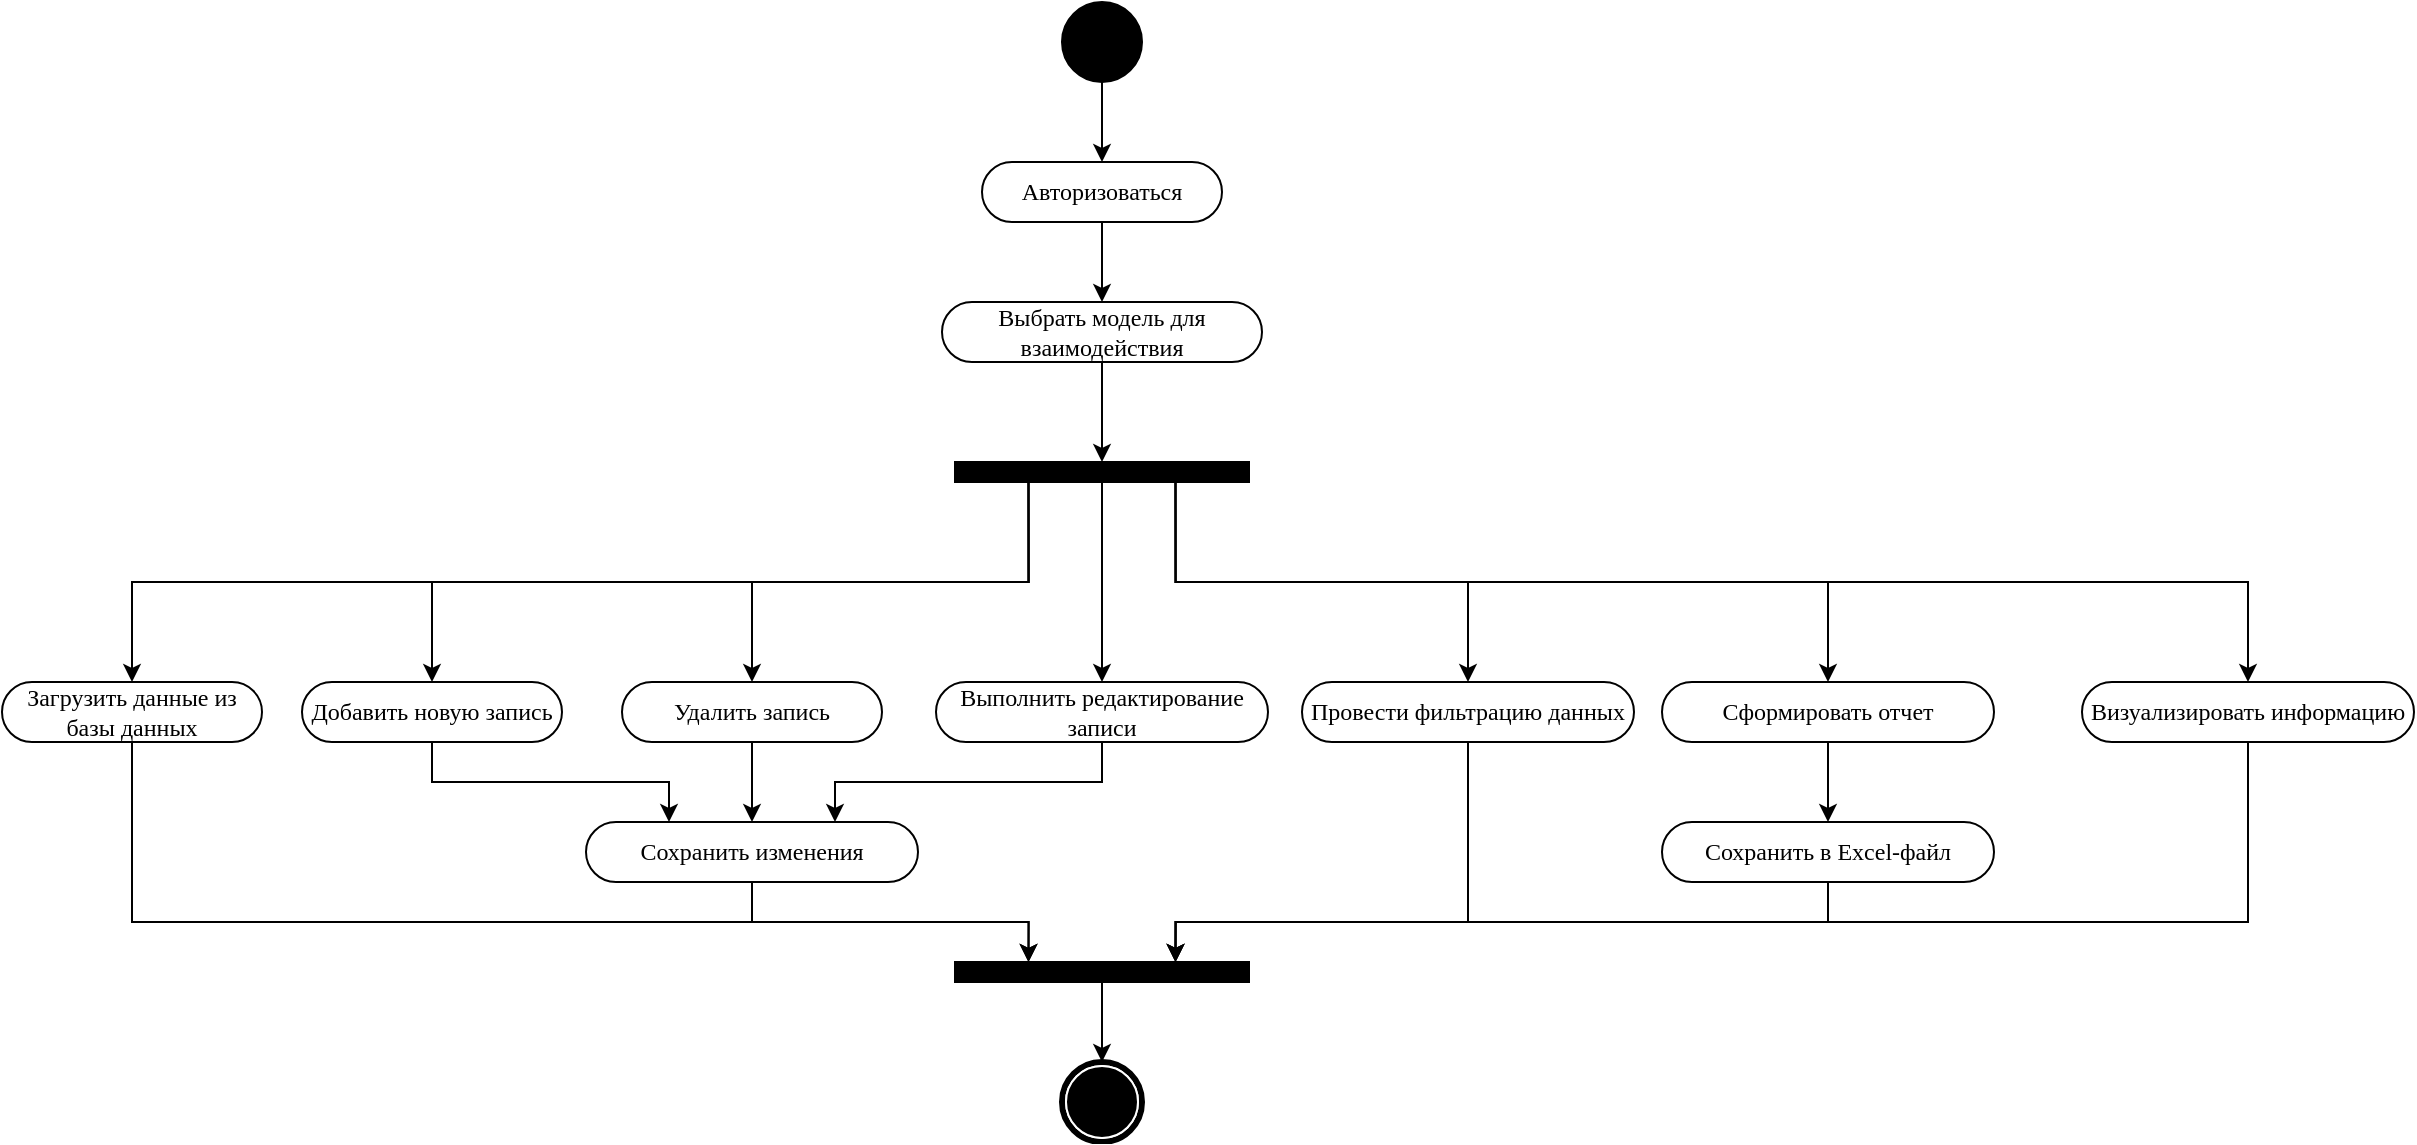 <mxfile version="20.8.16" type="device"><diagram name="Page-1" id="0783ab3e-0a74-02c8-0abd-f7b4e66b4bec"><mxGraphModel dx="1434" dy="836" grid="1" gridSize="10" guides="1" tooltips="1" connect="1" arrows="1" fold="1" page="1" pageScale="1" pageWidth="850" pageHeight="1100" background="none" math="0" shadow="0"><root><mxCell id="0"/><mxCell id="1" parent="0"/><mxCell id="7LlSKcSgOUzQQDhMbtAO-3" style="edgeStyle=orthogonalEdgeStyle;rounded=0;orthogonalLoop=1;jettySize=auto;html=1;exitX=0.5;exitY=1;exitDx=0;exitDy=0;entryX=0.5;entryY=0;entryDx=0;entryDy=0;" parent="1" source="7LlSKcSgOUzQQDhMbtAO-1" target="7LlSKcSgOUzQQDhMbtAO-2" edge="1"><mxGeometry relative="1" as="geometry"/></mxCell><mxCell id="7LlSKcSgOUzQQDhMbtAO-1" value="" style="ellipse;whiteSpace=wrap;html=1;rounded=0;shadow=0;comic=0;labelBackgroundColor=none;strokeWidth=1;fillColor=#000000;fontFamily=Verdana;fontSize=12;align=center;" parent="1" vertex="1"><mxGeometry x="990" y="40" width="40" height="40" as="geometry"/></mxCell><mxCell id="7LlSKcSgOUzQQDhMbtAO-5" style="edgeStyle=orthogonalEdgeStyle;rounded=0;orthogonalLoop=1;jettySize=auto;html=1;exitX=0.5;exitY=1;exitDx=0;exitDy=0;entryX=0.5;entryY=0;entryDx=0;entryDy=0;" parent="1" source="7LlSKcSgOUzQQDhMbtAO-2" target="7LlSKcSgOUzQQDhMbtAO-4" edge="1"><mxGeometry relative="1" as="geometry"/></mxCell><mxCell id="7LlSKcSgOUzQQDhMbtAO-2" value="Авторизоваться" style="rounded=1;whiteSpace=wrap;html=1;shadow=0;comic=0;labelBackgroundColor=none;strokeWidth=1;fontFamily=Verdana;fontSize=12;align=center;arcSize=50;" parent="1" vertex="1"><mxGeometry x="950" y="120" width="120" height="30" as="geometry"/></mxCell><mxCell id="7LlSKcSgOUzQQDhMbtAO-8" style="edgeStyle=orthogonalEdgeStyle;rounded=0;orthogonalLoop=1;jettySize=auto;html=1;exitX=0.5;exitY=1;exitDx=0;exitDy=0;entryX=0.5;entryY=0;entryDx=0;entryDy=0;" parent="1" source="7LlSKcSgOUzQQDhMbtAO-4" target="7LlSKcSgOUzQQDhMbtAO-7" edge="1"><mxGeometry relative="1" as="geometry"/></mxCell><mxCell id="7LlSKcSgOUzQQDhMbtAO-4" value="Выбрать модель для взаимодействия" style="rounded=1;whiteSpace=wrap;html=1;shadow=0;comic=0;labelBackgroundColor=none;strokeWidth=1;fontFamily=Verdana;fontSize=12;align=center;arcSize=50;" parent="1" vertex="1"><mxGeometry x="930" y="190" width="160" height="30" as="geometry"/></mxCell><mxCell id="7LlSKcSgOUzQQDhMbtAO-18" style="edgeStyle=orthogonalEdgeStyle;rounded=0;orthogonalLoop=1;jettySize=auto;html=1;exitX=0.25;exitY=1;exitDx=0;exitDy=0;entryX=0.5;entryY=0;entryDx=0;entryDy=0;" parent="1" source="7LlSKcSgOUzQQDhMbtAO-7" target="7LlSKcSgOUzQQDhMbtAO-9" edge="1"><mxGeometry relative="1" as="geometry"/></mxCell><mxCell id="7LlSKcSgOUzQQDhMbtAO-19" style="edgeStyle=orthogonalEdgeStyle;rounded=0;orthogonalLoop=1;jettySize=auto;html=1;exitX=0.75;exitY=1;exitDx=0;exitDy=0;entryX=0.5;entryY=0;entryDx=0;entryDy=0;" parent="1" source="7LlSKcSgOUzQQDhMbtAO-7" target="7LlSKcSgOUzQQDhMbtAO-16" edge="1"><mxGeometry relative="1" as="geometry"/></mxCell><mxCell id="7LlSKcSgOUzQQDhMbtAO-21" style="edgeStyle=orthogonalEdgeStyle;rounded=0;orthogonalLoop=1;jettySize=auto;html=1;exitX=0.25;exitY=1;exitDx=0;exitDy=0;entryX=0.5;entryY=0;entryDx=0;entryDy=0;" parent="1" source="7LlSKcSgOUzQQDhMbtAO-7" target="7LlSKcSgOUzQQDhMbtAO-10" edge="1"><mxGeometry relative="1" as="geometry"/></mxCell><mxCell id="7LlSKcSgOUzQQDhMbtAO-23" style="edgeStyle=orthogonalEdgeStyle;rounded=0;orthogonalLoop=1;jettySize=auto;html=1;exitX=0.25;exitY=1;exitDx=0;exitDy=0;entryX=0.5;entryY=0;entryDx=0;entryDy=0;" parent="1" source="7LlSKcSgOUzQQDhMbtAO-7" target="7LlSKcSgOUzQQDhMbtAO-11" edge="1"><mxGeometry relative="1" as="geometry"/></mxCell><mxCell id="7LlSKcSgOUzQQDhMbtAO-24" style="edgeStyle=orthogonalEdgeStyle;rounded=0;orthogonalLoop=1;jettySize=auto;html=1;exitX=0.75;exitY=1;exitDx=0;exitDy=0;entryX=0.5;entryY=0;entryDx=0;entryDy=0;" parent="1" source="7LlSKcSgOUzQQDhMbtAO-7" target="7LlSKcSgOUzQQDhMbtAO-14" edge="1"><mxGeometry relative="1" as="geometry"/></mxCell><mxCell id="7LlSKcSgOUzQQDhMbtAO-29" style="edgeStyle=orthogonalEdgeStyle;rounded=0;orthogonalLoop=1;jettySize=auto;html=1;exitX=0.75;exitY=1;exitDx=0;exitDy=0;entryX=0.5;entryY=0;entryDx=0;entryDy=0;" parent="1" source="7LlSKcSgOUzQQDhMbtAO-7" target="7LlSKcSgOUzQQDhMbtAO-13" edge="1"><mxGeometry relative="1" as="geometry"/></mxCell><mxCell id="7LlSKcSgOUzQQDhMbtAO-31" style="edgeStyle=orthogonalEdgeStyle;rounded=0;orthogonalLoop=1;jettySize=auto;html=1;exitX=0.5;exitY=1;exitDx=0;exitDy=0;entryX=0.5;entryY=0;entryDx=0;entryDy=0;" parent="1" source="7LlSKcSgOUzQQDhMbtAO-7" target="7LlSKcSgOUzQQDhMbtAO-27" edge="1"><mxGeometry relative="1" as="geometry"/></mxCell><mxCell id="7LlSKcSgOUzQQDhMbtAO-7" value="" style="whiteSpace=wrap;html=1;rounded=0;shadow=0;comic=0;labelBackgroundColor=none;strokeWidth=1;fillColor=#000000;fontFamily=Verdana;fontSize=12;align=center;rotation=0;" parent="1" vertex="1"><mxGeometry x="936.5" y="270" width="147" height="10" as="geometry"/></mxCell><mxCell id="7LlSKcSgOUzQQDhMbtAO-38" style="edgeStyle=orthogonalEdgeStyle;rounded=0;orthogonalLoop=1;jettySize=auto;html=1;exitX=0.5;exitY=1;exitDx=0;exitDy=0;entryX=0.25;entryY=0;entryDx=0;entryDy=0;" parent="1" source="7LlSKcSgOUzQQDhMbtAO-9" target="7LlSKcSgOUzQQDhMbtAO-36" edge="1"><mxGeometry relative="1" as="geometry"><Array as="points"><mxPoint x="525" y="500"/><mxPoint x="973" y="500"/></Array></mxGeometry></mxCell><mxCell id="7LlSKcSgOUzQQDhMbtAO-9" value="Загрузить данные из базы данных" style="rounded=1;whiteSpace=wrap;html=1;shadow=0;comic=0;labelBackgroundColor=none;strokeWidth=1;fontFamily=Verdana;fontSize=12;align=center;arcSize=50;" parent="1" vertex="1"><mxGeometry x="460" y="380" width="130" height="30" as="geometry"/></mxCell><mxCell id="7LlSKcSgOUzQQDhMbtAO-34" style="edgeStyle=orthogonalEdgeStyle;rounded=0;orthogonalLoop=1;jettySize=auto;html=1;exitX=0.5;exitY=1;exitDx=0;exitDy=0;entryX=0.25;entryY=0;entryDx=0;entryDy=0;" parent="1" source="7LlSKcSgOUzQQDhMbtAO-10" target="7LlSKcSgOUzQQDhMbtAO-32" edge="1"><mxGeometry relative="1" as="geometry"/></mxCell><mxCell id="7LlSKcSgOUzQQDhMbtAO-10" value="Добавить новую запись" style="rounded=1;whiteSpace=wrap;html=1;shadow=0;comic=0;labelBackgroundColor=none;strokeWidth=1;fontFamily=Verdana;fontSize=12;align=center;arcSize=50;" parent="1" vertex="1"><mxGeometry x="610" y="380" width="130" height="30" as="geometry"/></mxCell><mxCell id="7LlSKcSgOUzQQDhMbtAO-33" style="edgeStyle=orthogonalEdgeStyle;rounded=0;orthogonalLoop=1;jettySize=auto;html=1;exitX=0.5;exitY=1;exitDx=0;exitDy=0;entryX=0.5;entryY=0;entryDx=0;entryDy=0;" parent="1" source="7LlSKcSgOUzQQDhMbtAO-11" target="7LlSKcSgOUzQQDhMbtAO-32" edge="1"><mxGeometry relative="1" as="geometry"/></mxCell><mxCell id="7LlSKcSgOUzQQDhMbtAO-11" value="Удалить запись" style="rounded=1;whiteSpace=wrap;html=1;shadow=0;comic=0;labelBackgroundColor=none;strokeWidth=1;fontFamily=Verdana;fontSize=12;align=center;arcSize=50;" parent="1" vertex="1"><mxGeometry x="770" y="380" width="130" height="30" as="geometry"/></mxCell><mxCell id="7LlSKcSgOUzQQDhMbtAO-40" style="edgeStyle=orthogonalEdgeStyle;rounded=0;orthogonalLoop=1;jettySize=auto;html=1;exitX=0.5;exitY=1;exitDx=0;exitDy=0;entryX=0.75;entryY=0;entryDx=0;entryDy=0;" parent="1" source="7LlSKcSgOUzQQDhMbtAO-13" target="7LlSKcSgOUzQQDhMbtAO-36" edge="1"><mxGeometry relative="1" as="geometry"><Array as="points"><mxPoint x="1193" y="500"/><mxPoint x="1047" y="500"/></Array></mxGeometry></mxCell><mxCell id="7LlSKcSgOUzQQDhMbtAO-13" value="Провести фильтрацию данных" style="rounded=1;whiteSpace=wrap;html=1;shadow=0;comic=0;labelBackgroundColor=none;strokeWidth=1;fontFamily=Verdana;fontSize=12;align=center;arcSize=50;" parent="1" vertex="1"><mxGeometry x="1110" y="380" width="166" height="30" as="geometry"/></mxCell><mxCell id="7LlSKcSgOUzQQDhMbtAO-39" style="edgeStyle=orthogonalEdgeStyle;rounded=0;orthogonalLoop=1;jettySize=auto;html=1;exitX=0.5;exitY=1;exitDx=0;exitDy=0;entryX=0.5;entryY=0;entryDx=0;entryDy=0;" parent="1" source="7LlSKcSgOUzQQDhMbtAO-14" target="7LlSKcSgOUzQQDhMbtAO-26" edge="1"><mxGeometry relative="1" as="geometry"/></mxCell><mxCell id="7LlSKcSgOUzQQDhMbtAO-14" value="Сформировать отчет" style="rounded=1;whiteSpace=wrap;html=1;shadow=0;comic=0;labelBackgroundColor=none;strokeWidth=1;fontFamily=Verdana;fontSize=12;align=center;arcSize=50;" parent="1" vertex="1"><mxGeometry x="1290" y="380" width="166" height="30" as="geometry"/></mxCell><mxCell id="7LlSKcSgOUzQQDhMbtAO-42" style="edgeStyle=orthogonalEdgeStyle;rounded=0;orthogonalLoop=1;jettySize=auto;html=1;exitX=0.5;exitY=1;exitDx=0;exitDy=0;entryX=0.75;entryY=0;entryDx=0;entryDy=0;" parent="1" source="7LlSKcSgOUzQQDhMbtAO-16" target="7LlSKcSgOUzQQDhMbtAO-36" edge="1"><mxGeometry relative="1" as="geometry"><Array as="points"><mxPoint x="1583" y="500"/><mxPoint x="1047" y="500"/></Array></mxGeometry></mxCell><mxCell id="7LlSKcSgOUzQQDhMbtAO-16" value="Визуализировать информацию" style="rounded=1;whiteSpace=wrap;html=1;shadow=0;comic=0;labelBackgroundColor=none;strokeWidth=1;fontFamily=Verdana;fontSize=12;align=center;arcSize=50;" parent="1" vertex="1"><mxGeometry x="1500" y="380" width="166" height="30" as="geometry"/></mxCell><mxCell id="7LlSKcSgOUzQQDhMbtAO-25" value="" style="shape=mxgraph.bpmn.shape;html=1;verticalLabelPosition=bottom;labelBackgroundColor=#ffffff;verticalAlign=top;perimeter=ellipsePerimeter;outline=end;symbol=terminate;rounded=0;shadow=0;comic=0;strokeWidth=1;fontFamily=Verdana;fontSize=12;align=center;" parent="1" vertex="1"><mxGeometry x="990" y="570" width="40" height="40" as="geometry"/></mxCell><mxCell id="7LlSKcSgOUzQQDhMbtAO-41" style="edgeStyle=orthogonalEdgeStyle;rounded=0;orthogonalLoop=1;jettySize=auto;html=1;exitX=0.5;exitY=1;exitDx=0;exitDy=0;entryX=0.75;entryY=0;entryDx=0;entryDy=0;" parent="1" source="7LlSKcSgOUzQQDhMbtAO-26" target="7LlSKcSgOUzQQDhMbtAO-36" edge="1"><mxGeometry relative="1" as="geometry"/></mxCell><mxCell id="7LlSKcSgOUzQQDhMbtAO-26" value="Сохранить в Excel-файл" style="rounded=1;whiteSpace=wrap;html=1;shadow=0;comic=0;labelBackgroundColor=none;strokeWidth=1;fontFamily=Verdana;fontSize=12;align=center;arcSize=50;" parent="1" vertex="1"><mxGeometry x="1290" y="450" width="166" height="30" as="geometry"/></mxCell><mxCell id="7LlSKcSgOUzQQDhMbtAO-35" style="edgeStyle=orthogonalEdgeStyle;rounded=0;orthogonalLoop=1;jettySize=auto;html=1;exitX=0.5;exitY=1;exitDx=0;exitDy=0;entryX=0.75;entryY=0;entryDx=0;entryDy=0;" parent="1" source="7LlSKcSgOUzQQDhMbtAO-27" target="7LlSKcSgOUzQQDhMbtAO-32" edge="1"><mxGeometry relative="1" as="geometry"/></mxCell><mxCell id="7LlSKcSgOUzQQDhMbtAO-27" value="Выполнить редактирование записи" style="rounded=1;whiteSpace=wrap;html=1;shadow=0;comic=0;labelBackgroundColor=none;strokeWidth=1;fontFamily=Verdana;fontSize=12;align=center;arcSize=50;" parent="1" vertex="1"><mxGeometry x="927" y="380" width="166" height="30" as="geometry"/></mxCell><mxCell id="7LlSKcSgOUzQQDhMbtAO-37" style="edgeStyle=orthogonalEdgeStyle;rounded=0;orthogonalLoop=1;jettySize=auto;html=1;exitX=0.5;exitY=1;exitDx=0;exitDy=0;entryX=0.25;entryY=0;entryDx=0;entryDy=0;" parent="1" source="7LlSKcSgOUzQQDhMbtAO-32" target="7LlSKcSgOUzQQDhMbtAO-36" edge="1"><mxGeometry relative="1" as="geometry"/></mxCell><mxCell id="7LlSKcSgOUzQQDhMbtAO-32" value="Сохранить изменения" style="rounded=1;whiteSpace=wrap;html=1;shadow=0;comic=0;labelBackgroundColor=none;strokeWidth=1;fontFamily=Verdana;fontSize=12;align=center;arcSize=50;" parent="1" vertex="1"><mxGeometry x="752" y="450" width="166" height="30" as="geometry"/></mxCell><mxCell id="VBw9KrCoTssNtZ3Tpmk8-3" style="edgeStyle=orthogonalEdgeStyle;rounded=0;orthogonalLoop=1;jettySize=auto;html=1;exitX=0.5;exitY=1;exitDx=0;exitDy=0;entryX=0.5;entryY=0;entryDx=0;entryDy=0;" parent="1" source="7LlSKcSgOUzQQDhMbtAO-36" target="7LlSKcSgOUzQQDhMbtAO-25" edge="1"><mxGeometry relative="1" as="geometry"/></mxCell><mxCell id="7LlSKcSgOUzQQDhMbtAO-36" value="" style="whiteSpace=wrap;html=1;rounded=0;shadow=0;comic=0;labelBackgroundColor=none;strokeWidth=1;fillColor=#000000;fontFamily=Verdana;fontSize=12;align=center;rotation=0;" parent="1" vertex="1"><mxGeometry x="936.5" y="520" width="147" height="10" as="geometry"/></mxCell></root></mxGraphModel></diagram></mxfile>